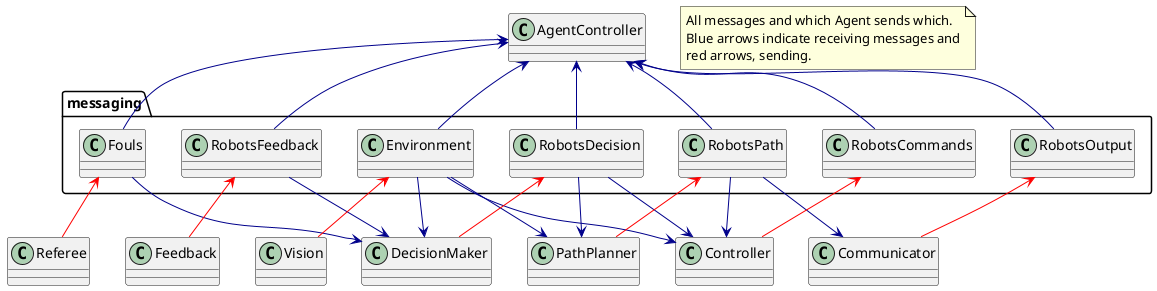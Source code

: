 @startuml

note as N1
All messages and which Agent sends which.
Blue arrows indicate receiving messages and
red arrows, sending.
end note

class Vision
class Referee
class Feedback
class DecisionMaker
class PathPlanner
class Controller
class Communicator

namespace messaging{
class Environment
class Fouls
class RobotsFeedback
class RobotsDecision
class RobotsPath
class RobotsCommands
class RobotsOutput
}

Fouls -[hidden]r- Feedback
Feedback -[hidden]r- Environment
Environment -[hidden]r- RobotsDecision
RobotsDecision -[hidden]r- RobotsPath
RobotsPath -[hidden]r- RobotsCommands
RobotsCommands -[hidden]r- RobotsOutput

Referee -[hidden]r- Feedback
Feedback -[hidden]r- Vision
Vision -[hidden]r- DecisionMaker
DecisionMaker -[hidden]r- PathPlanner
PathPlanner -[hidden]r- Controller
Controller -[hidden]r- Communicator

DecisionMaker <--u Environment #darkblue
DecisionMaker <--u Fouls #darkblue
DecisionMaker <--u RobotsFeedback #darkblue
PathPlanner <--u Environment #darkblue
PathPlanner <--u RobotsDecision #darkblue
Controller <--u Environment #darkblue
Controller <--u RobotsDecision #darkblue
Controller <--u RobotsPath #darkblue
Communicator <--u RobotsPath #darkblue

Vision --u> Environment #red
Referee --u> Fouls #red
Feedback --u> RobotsFeedback #red
DecisionMaker --u> RobotsDecision #red
PathPlanner --u> RobotsPath #red
Controller --u> RobotsCommands #red
Communicator --u> RobotsOutput #red

AgentController <--d Environment #darkblue
AgentController <--d Fouls #darkblue
AgentController <--d RobotsFeedback #darkblue
AgentController <--d RobotsDecision #darkblue
AgentController <--d RobotsPath #darkblue
AgentController <--d RobotsCommands #darkblue
AgentController <--d RobotsOutput #darkblue


@enduml
